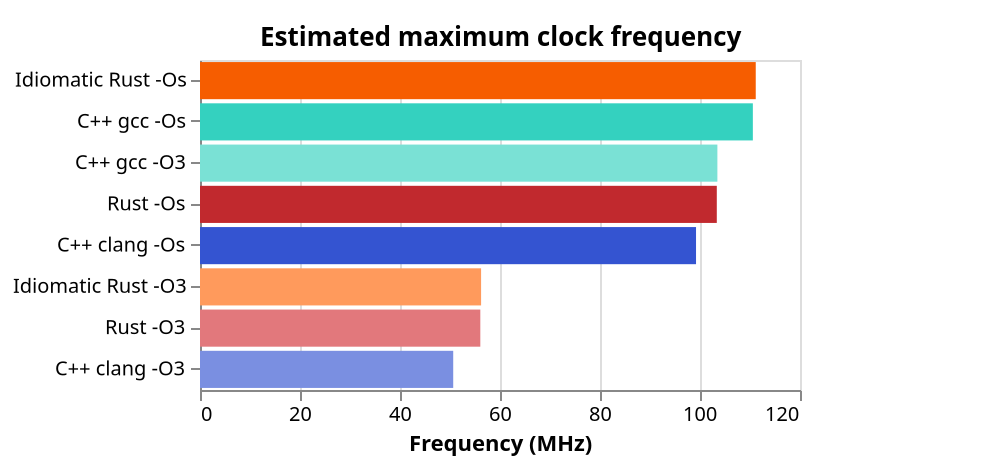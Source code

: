 {
  "$schema": "https://vega.github.io/schema/vega-lite/v5.json",
  "title": "Estimated maximum clock frequency",
  "data": {
    "values":
    [
      {
        "Logic blocks": 735,
        "Flip-flops": 292,
        "RAM blocks": 0,
        "trueDualPortBlockRam": 0,
        "Multipliers": 0,
        "otherBlocks": 0,
        "Area": 1027,
        "Maximum frequency (MHz)": 103.35916900634766,
        "Average clock cycles": 53,
        "id": "minmax_rust_size",
        "Setup": "Rust -Os",
        "Scenario": "Rust",
        "compilerSetup": "rust -Os",
        "Implementation": "Rust",
        "Function": "minmax",
        "Compiler": "Rust",
        "Optimized for": "size",
        "Optimization flag": "-Os",
        "Language": "Rust",
        "Idiomatic": "false",
        "From crates.io": "false",
        "color": "#C1292E"
      },
      {
        "Logic blocks": 2555,
        "Flip-flops": 862,
        "RAM blocks": 0,
        "trueDualPortBlockRam": 0,
        "Multipliers": 0,
        "otherBlocks": 0,
        "Area": 3417,
        "Maximum frequency (MHz)": 56.06324005126953,
        "Average clock cycles": 37.77358490566038,
        "id": "minmax_rust_speed",
        "Setup": "Rust -O3",
        "Scenario": "Rust",
        "compilerSetup": "rust -O3",
        "Implementation": "Rust",
        "Function": "minmax",
        "Compiler": "Rust",
        "Optimized for": "speed",
        "Optimization flag": "-O3",
        "Language": "Rust",
        "Idiomatic": "false",
        "From crates.io": "false",
        "color": "#E2787C"
      },
      {
        "Logic blocks": 394,
        "Flip-flops": 260,
        "RAM blocks": 0,
        "trueDualPortBlockRam": 0,
        "Multipliers": 0,
        "otherBlocks": 0,
        "Area": 654,
        "Maximum frequency (MHz)": 111.14816284179688,
        "Average clock cycles": 51,
        "id": "minmax_idiom_size",
        "Setup": "Idiomatic Rust -Os",
        "Scenario": "Idiomatic Rust",
        "compilerSetup": "rust -Os",
        "Implementation": "Idiomatic Rust",
        "Function": "minmax",
        "Compiler": "Rust",
        "Optimized for": "size",
        "Optimization flag": "-Os",
        "Language": "Rust",
        "Idiomatic": "true",
        "From crates.io": "false",
        "color": "#F65D00"
      },
      {
        "Logic blocks": 2326,
        "Flip-flops": 865,
        "RAM blocks": 0,
        "trueDualPortBlockRam": 0,
        "Multipliers": 0,
        "otherBlocks": 0,
        "Area": 3191,
        "Maximum frequency (MHz)": 56.217674255371094,
        "Average clock cycles": 36.75471698113208,
        "id": "minmax_idiom_speed",
        "Setup": "Idiomatic Rust -O3",
        "Scenario": "Idiomatic Rust",
        "compilerSetup": "rust -O3",
        "Implementation": "Idiomatic Rust",
        "Function": "minmax",
        "Compiler": "Rust",
        "Optimized for": "speed",
        "Optimization flag": "-O3",
        "Language": "Rust",
        "Idiomatic": "true",
        "From crates.io": "false",
        "color": "#FF9A5C"
      },
      {
        "Logic blocks": 2183,
        "Flip-flops": 827,
        "RAM blocks": 0,
        "trueDualPortBlockRam": 0,
        "Multipliers": 0,
        "otherBlocks": 0,
        "Area": 3010,
        "Maximum frequency (MHz)": 50.643165588378906,
        "Average clock cycles": 39.75471698113208,
        "id": "minmax_clang_speed",
        "Setup": "C++ clang -O3",
        "Scenario": "C++ clang",
        "compilerSetup": "clang -O3",
        "Implementation": "C++",
        "Function": "minmax",
        "Compiler": "Clang",
        "Optimized for": "speed",
        "Optimization flag": "-O3",
        "Language": "C++",
        "Idiomatic": "false",
        "From crates.io": "false",
        "color": "#7A8FE1"
      },
      {
        "Logic blocks": 524,
        "Flip-flops": 165,
        "RAM blocks": 0,
        "trueDualPortBlockRam": 0,
        "Multipliers": 0,
        "otherBlocks": 0,
        "Area": 689,
        "Maximum frequency (MHz)": 103.4768295288086,
        "Average clock cycles": 54,
        "id": "minmax_gcc_speed",
        "Setup": "C++ gcc -O3",
        "Scenario": "C++ gcc",
        "compilerSetup": "gcc -O3",
        "Implementation": "C++",
        "Function": "minmax",
        "Compiler": "GCC",
        "Optimized for": "speed",
        "Optimization flag": "-O3",
        "Language": "C++",
        "Idiomatic": "false",
        "From crates.io": "false",
        "color": "#7AE1D5"
      },
      {
        "Logic blocks": 993,
        "Flip-flops": 229,
        "RAM blocks": 0,
        "trueDualPortBlockRam": 0,
        "Multipliers": 0,
        "otherBlocks": 0,
        "Area": 1222,
        "Maximum frequency (MHz)": 99.20635223388672,
        "Average clock cycles": 54,
        "id": "minmax_clang_size",
        "Setup": "C++ clang -Os",
        "Scenario": "C++ clang",
        "compilerSetup": "clang -Os",
        "Implementation": "C++",
        "Function": "minmax",
        "Compiler": "Clang",
        "Optimized for": "size",
        "Optimization flag": "-Os",
        "Language": "C++",
        "Idiomatic": "false",
        "From crates.io": "false",
        "color": "#3454D1"
      },
      {
        "Logic blocks": 439,
        "Flip-flops": 132,
        "RAM blocks": 0,
        "trueDualPortBlockRam": 0,
        "Multipliers": 0,
        "otherBlocks": 0,
        "Area": 571,
        "Maximum frequency (MHz)": 110.57054901123047,
        "Average clock cycles": 80,
        "id": "minmax_gcc_size",
        "Setup": "C++ gcc -Os",
        "Scenario": "C++ gcc",
        "compilerSetup": "gcc -Os",
        "Implementation": "C++",
        "Function": "minmax",
        "Compiler": "GCC",
        "Optimized for": "size",
        "Optimization flag": "-Os",
        "Language": "C++",
        "Idiomatic": "false",
        "From crates.io": "false",
        "color": "#34D1BF"
      }
    ]
  },

  "autosize": "none",
  "padding": { "left": 100, "top": 30, "right": 100, "bottom": 40 },
  "width": 300,
  "height": 165,
  "mark": {
    "type": "bar",
    "tooltip": true,
    "stroke": "black"
  },
  "encoding": {
    "y": {
      "field": "Setup",
      "title": null,
      "sort": "-x"
    },
    "x": {
      "field": "Maximum frequency (MHz)",
      "type": "quantitative",
      "title": "Frequency (MHz)"
    },
    "color": {
      "legend": null,
      "field": "color",
      "type": "nominal",
      "scale": {
        "range": {
          "field": "color"
        }
      }
    },
    "tooltip": [
      {
        "field": "Maximum frequency (MHz)",
        "type": "quantitative"
      },
      {
        "field": "Compiler"
      },
      {
        "field": "Optimized for"
      }
    ],
    "strokeWidth": {
      "condition": [
        {
          "param": "hover",
          "empty": false,
          "value": 0.5
        }
      ],
      "value": 0
    }
  },
  "params": [
    {
      "name": "hover",
      "select": {
        "type": "point",
        "on": "mouseover"
      }
    }
  ]
}

